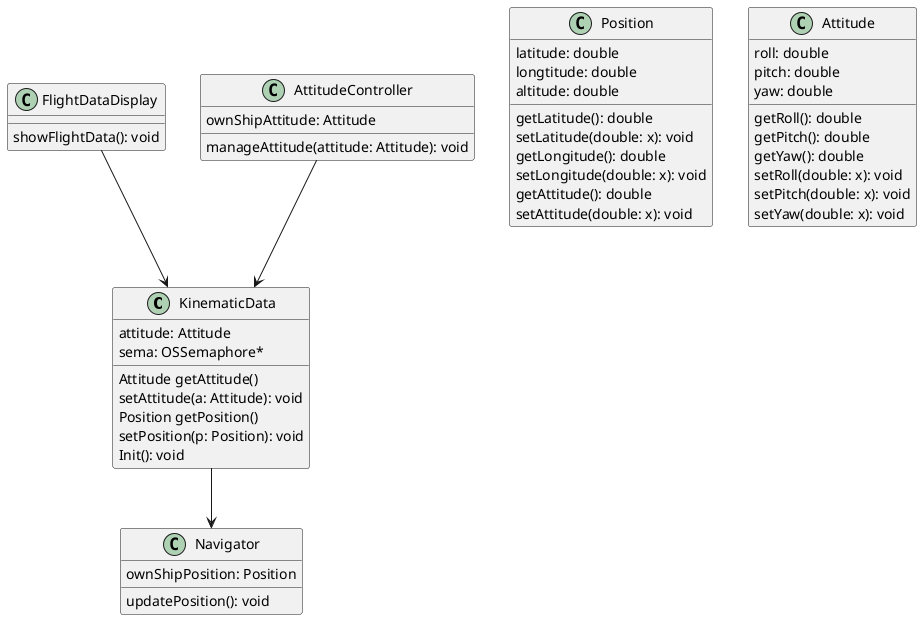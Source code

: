 @startuml Class diagram for an guarded call example
class KinematicData{
    attitude: Attitude
    sema: OSSemaphore* 
    Attitude getAttitude()
    setAttitude(a: Attitude): void
    Position getPosition()
    setPosition(p: Position): void
    Init(): void
}

class Position {
    latitude: double
    longtitude: double 
    altitude: double
    getLatitude(): double
    setLatitude(double: x): void
    getLongitude(): double
    setLongitude(double: x): void
    getAttitude(): double
    setAttitude(double: x): void

}

class FlightDataDisplay{
    showFlightData(): void
}

class Attitude{
    roll: double
    pitch: double
    yaw: double
    getRoll(): double
    getPitch(): double
    getYaw(): double
    setRoll(double: x): void
    setPitch(double: x): void
    setYaw(double: x): void
}

class Navigator{
    ownShipPosition: Position
    updatePosition(): void
}

class AttitudeController{
    ownShipAttitude: Attitude
    manageAttitude(attitude: Attitude): void
}
AttitudeController --> KinematicData
FlightDataDisplay --> KinematicData
KinematicData --> Navigator 

@enduml